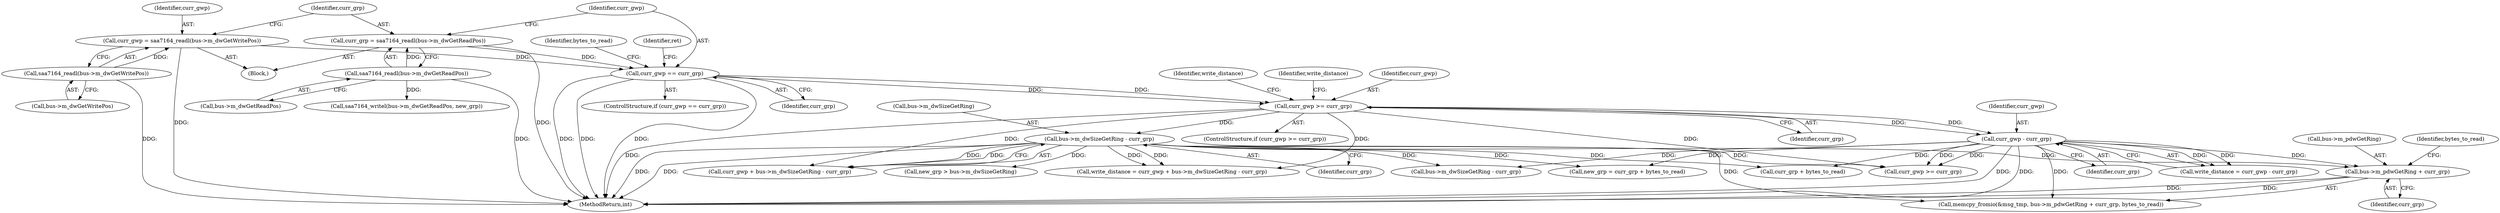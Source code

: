 digraph "0_media-tree_354dd3924a2e43806774953de536257548b5002c@pointer" {
"1000296" [label="(Call,bus->m_pdwGetRing + curr_grp)"];
"1000223" [label="(Call,curr_gwp - curr_grp)"];
"1000218" [label="(Call,curr_gwp >= curr_grp)"];
"1000201" [label="(Call,curr_gwp == curr_grp)"];
"1000188" [label="(Call,curr_gwp = saa7164_readl(bus->m_dwGetWritePos))"];
"1000190" [label="(Call,saa7164_readl(bus->m_dwGetWritePos))"];
"1000194" [label="(Call,curr_grp = saa7164_readl(bus->m_dwGetReadPos))"];
"1000196" [label="(Call,saa7164_readl(bus->m_dwGetReadPos))"];
"1000231" [label="(Call,bus->m_dwSizeGetRing - curr_grp)"];
"1000202" [label="(Identifier,curr_gwp)"];
"1000415" [label="(Call,curr_gwp >= curr_grp)"];
"1000573" [label="(MethodReturn,int)"];
"1000251" [label="(Call,new_grp > bus->m_dwSizeGetRing)"];
"1000220" [label="(Identifier,curr_grp)"];
"1000227" [label="(Call,write_distance = curr_gwp + bus->m_dwSizeGetRing - curr_grp)"];
"1000223" [label="(Call,curr_gwp - curr_grp)"];
"1000210" [label="(Identifier,bytes_to_read)"];
"1000232" [label="(Call,bus->m_dwSizeGetRing)"];
"1000224" [label="(Identifier,curr_gwp)"];
"1000247" [label="(Call,curr_grp + bytes_to_read)"];
"1000194" [label="(Call,curr_grp = saa7164_readl(bus->m_dwGetReadPos))"];
"1000189" [label="(Identifier,curr_gwp)"];
"1000225" [label="(Identifier,curr_grp)"];
"1000197" [label="(Call,bus->m_dwGetReadPos)"];
"1000554" [label="(Call,saa7164_writel(bus->m_dwGetReadPos, new_grp))"];
"1000218" [label="(Call,curr_gwp >= curr_grp)"];
"1000228" [label="(Identifier,write_distance)"];
"1000235" [label="(Identifier,curr_grp)"];
"1000297" [label="(Call,bus->m_pdwGetRing)"];
"1000191" [label="(Call,bus->m_dwGetWritePos)"];
"1000219" [label="(Identifier,curr_gwp)"];
"1000222" [label="(Identifier,write_distance)"];
"1000231" [label="(Call,bus->m_dwSizeGetRing - curr_grp)"];
"1000190" [label="(Call,saa7164_readl(bus->m_dwGetWritePos))"];
"1000196" [label="(Call,saa7164_readl(bus->m_dwGetReadPos))"];
"1000293" [label="(Call,memcpy_fromio(&msg_tmp, bus->m_pdwGetRing + curr_grp, bytes_to_read))"];
"1000203" [label="(Identifier,curr_grp)"];
"1000296" [label="(Call,bus->m_pdwGetRing + curr_grp)"];
"1000301" [label="(Identifier,bytes_to_read)"];
"1000300" [label="(Identifier,curr_grp)"];
"1000188" [label="(Call,curr_gwp = saa7164_readl(bus->m_dwGetWritePos))"];
"1000217" [label="(ControlStructure,if (curr_gwp >= curr_grp))"];
"1000221" [label="(Call,write_distance = curr_gwp - curr_grp)"];
"1000264" [label="(Call,bus->m_dwSizeGetRing - curr_grp)"];
"1000245" [label="(Call,new_grp = curr_grp + bytes_to_read)"];
"1000201" [label="(Call,curr_gwp == curr_grp)"];
"1000200" [label="(ControlStructure,if (curr_gwp == curr_grp))"];
"1000229" [label="(Call,curr_gwp + bus->m_dwSizeGetRing - curr_grp)"];
"1000206" [label="(Identifier,ret)"];
"1000125" [label="(Block,)"];
"1000195" [label="(Identifier,curr_grp)"];
"1000296" -> "1000293"  [label="AST: "];
"1000296" -> "1000300"  [label="CFG: "];
"1000297" -> "1000296"  [label="AST: "];
"1000300" -> "1000296"  [label="AST: "];
"1000301" -> "1000296"  [label="CFG: "];
"1000296" -> "1000573"  [label="DDG: "];
"1000296" -> "1000573"  [label="DDG: "];
"1000223" -> "1000296"  [label="DDG: "];
"1000231" -> "1000296"  [label="DDG: "];
"1000223" -> "1000221"  [label="AST: "];
"1000223" -> "1000225"  [label="CFG: "];
"1000224" -> "1000223"  [label="AST: "];
"1000225" -> "1000223"  [label="AST: "];
"1000221" -> "1000223"  [label="CFG: "];
"1000223" -> "1000573"  [label="DDG: "];
"1000223" -> "1000573"  [label="DDG: "];
"1000223" -> "1000221"  [label="DDG: "];
"1000223" -> "1000221"  [label="DDG: "];
"1000218" -> "1000223"  [label="DDG: "];
"1000218" -> "1000223"  [label="DDG: "];
"1000223" -> "1000245"  [label="DDG: "];
"1000223" -> "1000247"  [label="DDG: "];
"1000223" -> "1000264"  [label="DDG: "];
"1000223" -> "1000293"  [label="DDG: "];
"1000223" -> "1000415"  [label="DDG: "];
"1000223" -> "1000415"  [label="DDG: "];
"1000218" -> "1000217"  [label="AST: "];
"1000218" -> "1000220"  [label="CFG: "];
"1000219" -> "1000218"  [label="AST: "];
"1000220" -> "1000218"  [label="AST: "];
"1000222" -> "1000218"  [label="CFG: "];
"1000228" -> "1000218"  [label="CFG: "];
"1000218" -> "1000573"  [label="DDG: "];
"1000201" -> "1000218"  [label="DDG: "];
"1000201" -> "1000218"  [label="DDG: "];
"1000218" -> "1000227"  [label="DDG: "];
"1000218" -> "1000229"  [label="DDG: "];
"1000218" -> "1000231"  [label="DDG: "];
"1000218" -> "1000415"  [label="DDG: "];
"1000201" -> "1000200"  [label="AST: "];
"1000201" -> "1000203"  [label="CFG: "];
"1000202" -> "1000201"  [label="AST: "];
"1000203" -> "1000201"  [label="AST: "];
"1000206" -> "1000201"  [label="CFG: "];
"1000210" -> "1000201"  [label="CFG: "];
"1000201" -> "1000573"  [label="DDG: "];
"1000201" -> "1000573"  [label="DDG: "];
"1000201" -> "1000573"  [label="DDG: "];
"1000188" -> "1000201"  [label="DDG: "];
"1000194" -> "1000201"  [label="DDG: "];
"1000188" -> "1000125"  [label="AST: "];
"1000188" -> "1000190"  [label="CFG: "];
"1000189" -> "1000188"  [label="AST: "];
"1000190" -> "1000188"  [label="AST: "];
"1000195" -> "1000188"  [label="CFG: "];
"1000188" -> "1000573"  [label="DDG: "];
"1000190" -> "1000188"  [label="DDG: "];
"1000190" -> "1000191"  [label="CFG: "];
"1000191" -> "1000190"  [label="AST: "];
"1000190" -> "1000573"  [label="DDG: "];
"1000194" -> "1000125"  [label="AST: "];
"1000194" -> "1000196"  [label="CFG: "];
"1000195" -> "1000194"  [label="AST: "];
"1000196" -> "1000194"  [label="AST: "];
"1000202" -> "1000194"  [label="CFG: "];
"1000194" -> "1000573"  [label="DDG: "];
"1000196" -> "1000194"  [label="DDG: "];
"1000196" -> "1000197"  [label="CFG: "];
"1000197" -> "1000196"  [label="AST: "];
"1000196" -> "1000573"  [label="DDG: "];
"1000196" -> "1000554"  [label="DDG: "];
"1000231" -> "1000229"  [label="AST: "];
"1000231" -> "1000235"  [label="CFG: "];
"1000232" -> "1000231"  [label="AST: "];
"1000235" -> "1000231"  [label="AST: "];
"1000229" -> "1000231"  [label="CFG: "];
"1000231" -> "1000573"  [label="DDG: "];
"1000231" -> "1000573"  [label="DDG: "];
"1000231" -> "1000227"  [label="DDG: "];
"1000231" -> "1000227"  [label="DDG: "];
"1000231" -> "1000229"  [label="DDG: "];
"1000231" -> "1000229"  [label="DDG: "];
"1000231" -> "1000245"  [label="DDG: "];
"1000231" -> "1000247"  [label="DDG: "];
"1000231" -> "1000251"  [label="DDG: "];
"1000231" -> "1000264"  [label="DDG: "];
"1000231" -> "1000293"  [label="DDG: "];
"1000231" -> "1000415"  [label="DDG: "];
}
